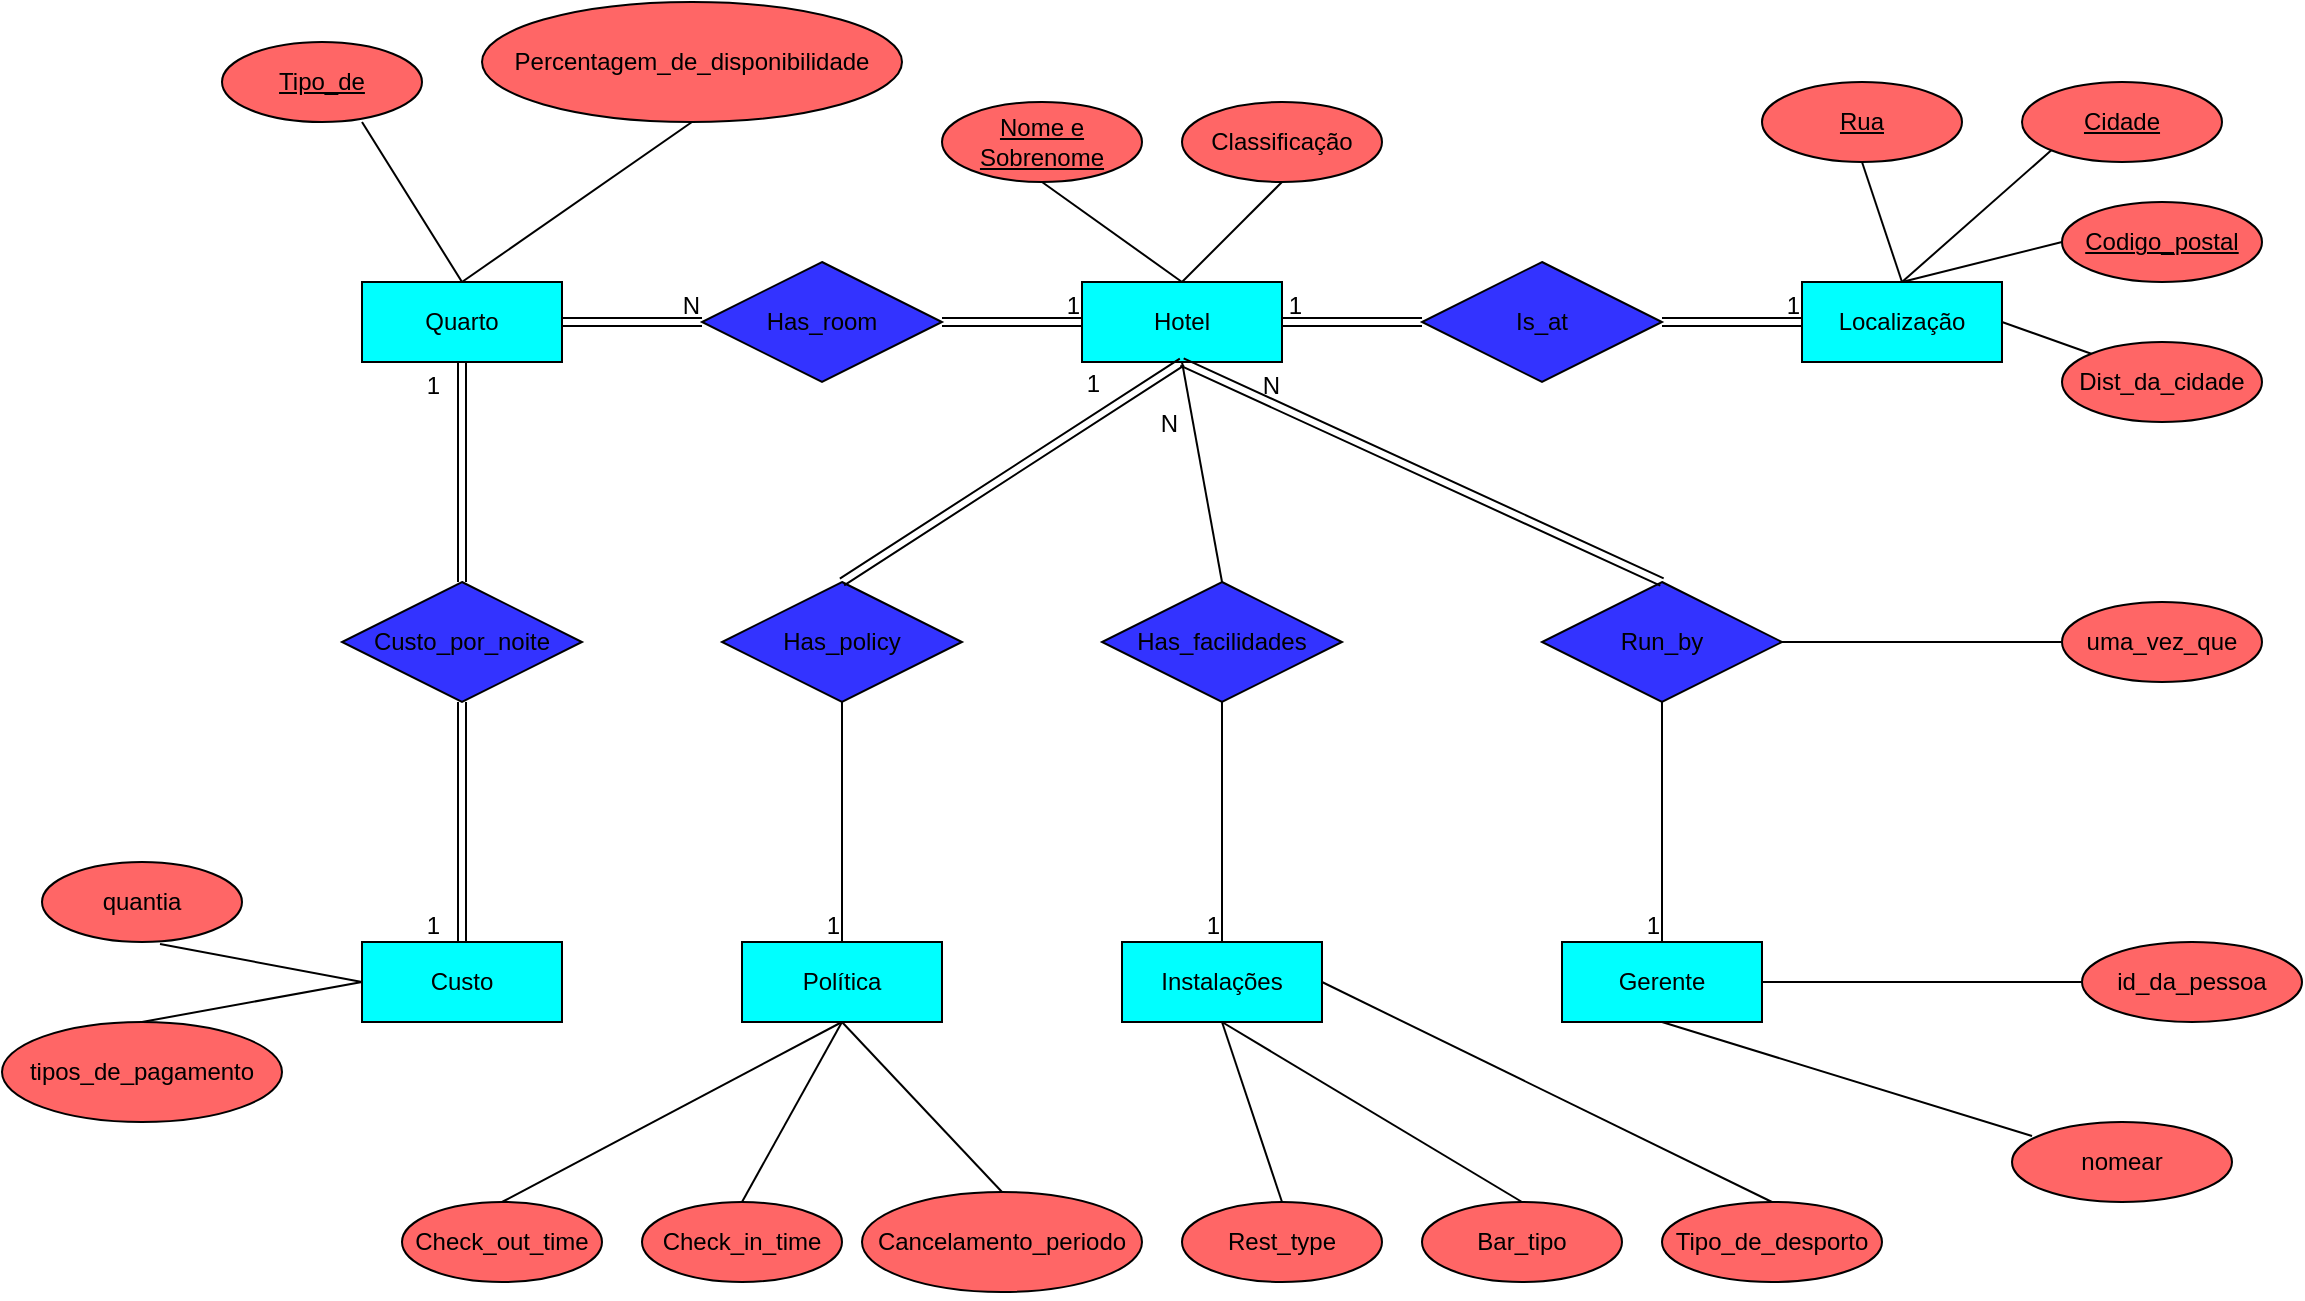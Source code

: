 <mxfile version="24.7.17">
  <diagram name="Página-1" id="vdATVObaxi2iRE5QDSZw">
    <mxGraphModel dx="2261" dy="1867" grid="1" gridSize="10" guides="1" tooltips="1" connect="1" arrows="1" fold="1" page="1" pageScale="1" pageWidth="827" pageHeight="1169" math="0" shadow="0">
      <root>
        <mxCell id="0" />
        <mxCell id="1" parent="0" />
        <mxCell id="KAWedj5G85UyYA7gfEau-2" value="Quarto" style="whiteSpace=wrap;html=1;align=center;fillColor=#00FFFF;" parent="1" vertex="1">
          <mxGeometry x="-620" y="-310" width="100" height="40" as="geometry" />
        </mxCell>
        <mxCell id="KAWedj5G85UyYA7gfEau-3" value="Custo" style="whiteSpace=wrap;html=1;align=center;fillColor=#00FFFF;" parent="1" vertex="1">
          <mxGeometry x="-620" y="20" width="100" height="40" as="geometry" />
        </mxCell>
        <mxCell id="KAWedj5G85UyYA7gfEau-4" value="Política" style="whiteSpace=wrap;html=1;align=center;fillColor=#00FFFF;" parent="1" vertex="1">
          <mxGeometry x="-430" y="20" width="100" height="40" as="geometry" />
        </mxCell>
        <mxCell id="KAWedj5G85UyYA7gfEau-5" value="Instalações" style="whiteSpace=wrap;html=1;align=center;fillColor=#00FFFF;" parent="1" vertex="1">
          <mxGeometry x="-240" y="20" width="100" height="40" as="geometry" />
        </mxCell>
        <mxCell id="KAWedj5G85UyYA7gfEau-6" value="Hotel" style="whiteSpace=wrap;html=1;align=center;fillColor=#00FFFF;" parent="1" vertex="1">
          <mxGeometry x="-260" y="-310" width="100" height="40" as="geometry" />
        </mxCell>
        <mxCell id="KAWedj5G85UyYA7gfEau-7" value="Gerente" style="whiteSpace=wrap;html=1;align=center;fillColor=#00FFFF;" parent="1" vertex="1">
          <mxGeometry x="-20" y="20" width="100" height="40" as="geometry" />
        </mxCell>
        <mxCell id="KAWedj5G85UyYA7gfEau-8" value="Localização" style="whiteSpace=wrap;html=1;align=center;fillColor=#00FFFF;" parent="1" vertex="1">
          <mxGeometry x="100" y="-310" width="100" height="40" as="geometry" />
        </mxCell>
        <mxCell id="KAWedj5G85UyYA7gfEau-9" value="Custo_por_noite&lt;span style=&quot;color: rgba(0, 0, 0, 0); font-family: monospace; font-size: 0px; text-align: start; text-wrap: nowrap;&quot;&gt;%3CmxGraphModel%3E%3Croot%3E%3CmxCell%20id%3D%220%22%2F%3E%3CmxCell%20id%3D%221%22%20parent%3D%220%22%2F%3E%3CmxCell%20id%3D%222%22%20value%3D%22Instala%C3%A7%C3%B5es%22%20style%3D%22whiteSpace%3Dwrap%3Bhtml%3D1%3Balign%3Dcenter%3B%22%20vertex%3D%221%22%20parent%3D%221%22%3E%3CmxGeometry%20x%3D%2220%22%20y%3D%22-220%22%20width%3D%22100%22%20height%3D%2240%22%20as%3D%22geometry%22%2F%3E%3C%2FmxCell%3E%3C%2Froot%3E%3C%2FmxGraphModel%3E&lt;/span&gt;" style="shape=rhombus;perimeter=rhombusPerimeter;whiteSpace=wrap;html=1;align=center;fillColor=#3333FF;" parent="1" vertex="1">
          <mxGeometry x="-630" y="-160" width="120" height="60" as="geometry" />
        </mxCell>
        <mxCell id="KAWedj5G85UyYA7gfEau-10" value="Has_room" style="shape=rhombus;perimeter=rhombusPerimeter;whiteSpace=wrap;html=1;align=center;fillColor=#3333FF;" parent="1" vertex="1">
          <mxGeometry x="-450" y="-320" width="120" height="60" as="geometry" />
        </mxCell>
        <mxCell id="KAWedj5G85UyYA7gfEau-11" value="Has_policy" style="shape=rhombus;perimeter=rhombusPerimeter;whiteSpace=wrap;html=1;align=center;fillColor=#3333FF;" parent="1" vertex="1">
          <mxGeometry x="-440" y="-160" width="120" height="60" as="geometry" />
        </mxCell>
        <mxCell id="KAWedj5G85UyYA7gfEau-12" value="Has_facilidades" style="shape=rhombus;perimeter=rhombusPerimeter;whiteSpace=wrap;html=1;align=center;fillColor=#3333FF;" parent="1" vertex="1">
          <mxGeometry x="-250" y="-160" width="120" height="60" as="geometry" />
        </mxCell>
        <mxCell id="KAWedj5G85UyYA7gfEau-13" value="Is_at" style="shape=rhombus;perimeter=rhombusPerimeter;whiteSpace=wrap;html=1;align=center;fillColor=#3333FF;" parent="1" vertex="1">
          <mxGeometry x="-90" y="-320" width="120" height="60" as="geometry" />
        </mxCell>
        <mxCell id="KAWedj5G85UyYA7gfEau-14" value="Run_by" style="shape=rhombus;perimeter=rhombusPerimeter;whiteSpace=wrap;html=1;align=center;fillColor=#3333FF;" parent="1" vertex="1">
          <mxGeometry x="-30" y="-160" width="120" height="60" as="geometry" />
        </mxCell>
        <mxCell id="KAWedj5G85UyYA7gfEau-15" value="quantia" style="ellipse;whiteSpace=wrap;html=1;align=center;fillColor=#FF6666;" parent="1" vertex="1">
          <mxGeometry x="-780" y="-20" width="100" height="40" as="geometry" />
        </mxCell>
        <mxCell id="KAWedj5G85UyYA7gfEau-16" value="tipos_de_pagamento" style="ellipse;whiteSpace=wrap;html=1;align=center;fillColor=#FF6666;" parent="1" vertex="1">
          <mxGeometry x="-800" y="60" width="140" height="50" as="geometry" />
        </mxCell>
        <mxCell id="KAWedj5G85UyYA7gfEau-17" value="Cancelamento_periodo" style="ellipse;whiteSpace=wrap;html=1;align=center;fillColor=#FF6666;" parent="1" vertex="1">
          <mxGeometry x="-370" y="145" width="140" height="50" as="geometry" />
        </mxCell>
        <mxCell id="KAWedj5G85UyYA7gfEau-18" value="Check_in_time" style="ellipse;whiteSpace=wrap;html=1;align=center;fillColor=#FF6666;" parent="1" vertex="1">
          <mxGeometry x="-480" y="150" width="100" height="40" as="geometry" />
        </mxCell>
        <mxCell id="KAWedj5G85UyYA7gfEau-19" value="Check_out_time" style="ellipse;whiteSpace=wrap;html=1;align=center;fillColor=#FF6666;" parent="1" vertex="1">
          <mxGeometry x="-600" y="150" width="100" height="40" as="geometry" />
        </mxCell>
        <mxCell id="KAWedj5G85UyYA7gfEau-21" value="Rest_type" style="ellipse;whiteSpace=wrap;html=1;align=center;fillColor=#FF6666;" parent="1" vertex="1">
          <mxGeometry x="-210" y="150" width="100" height="40" as="geometry" />
        </mxCell>
        <mxCell id="KAWedj5G85UyYA7gfEau-23" value="Bar_tipo" style="ellipse;whiteSpace=wrap;html=1;align=center;fillColor=#FF6666;" parent="1" vertex="1">
          <mxGeometry x="-90" y="150" width="100" height="40" as="geometry" />
        </mxCell>
        <mxCell id="KAWedj5G85UyYA7gfEau-24" value="Tipo_de_desporto" style="ellipse;whiteSpace=wrap;html=1;align=center;fillColor=#FF6666;" parent="1" vertex="1">
          <mxGeometry x="30" y="150" width="110" height="40" as="geometry" />
        </mxCell>
        <mxCell id="KAWedj5G85UyYA7gfEau-25" style="edgeStyle=orthogonalEdgeStyle;rounded=0;orthogonalLoop=1;jettySize=auto;html=1;exitX=0.5;exitY=1;exitDx=0;exitDy=0;" parent="1" source="KAWedj5G85UyYA7gfEau-24" target="KAWedj5G85UyYA7gfEau-24" edge="1">
          <mxGeometry relative="1" as="geometry" />
        </mxCell>
        <mxCell id="KAWedj5G85UyYA7gfEau-26" value="nomear" style="ellipse;whiteSpace=wrap;html=1;align=center;fillColor=#FF6666;" parent="1" vertex="1">
          <mxGeometry x="205" y="110" width="110" height="40" as="geometry" />
        </mxCell>
        <mxCell id="KAWedj5G85UyYA7gfEau-27" value="id_da_pessoa" style="ellipse;whiteSpace=wrap;html=1;align=center;fillColor=#FF6666;" parent="1" vertex="1">
          <mxGeometry x="240" y="20" width="110" height="40" as="geometry" />
        </mxCell>
        <mxCell id="KAWedj5G85UyYA7gfEau-28" value="uma_vez_que" style="ellipse;whiteSpace=wrap;html=1;align=center;fillColor=#FF6666;" parent="1" vertex="1">
          <mxGeometry x="230" y="-150" width="100" height="40" as="geometry" />
        </mxCell>
        <mxCell id="KAWedj5G85UyYA7gfEau-30" value="Rua" style="ellipse;whiteSpace=wrap;html=1;align=center;fontStyle=4;fillColor=#FF6666;" parent="1" vertex="1">
          <mxGeometry x="80" y="-410" width="100" height="40" as="geometry" />
        </mxCell>
        <mxCell id="KAWedj5G85UyYA7gfEau-31" value="Cidade" style="ellipse;whiteSpace=wrap;html=1;align=center;fontStyle=4;fillColor=#FF6666;" parent="1" vertex="1">
          <mxGeometry x="210" y="-410" width="100" height="40" as="geometry" />
        </mxCell>
        <mxCell id="KAWedj5G85UyYA7gfEau-32" value="Codigo_postal" style="ellipse;whiteSpace=wrap;html=1;align=center;fontStyle=4;fillColor=#FF6666;" parent="1" vertex="1">
          <mxGeometry x="230" y="-350" width="100" height="40" as="geometry" />
        </mxCell>
        <mxCell id="KAWedj5G85UyYA7gfEau-34" value="Dist_da_cidade" style="ellipse;whiteSpace=wrap;html=1;align=center;fillColor=#FF6666;" parent="1" vertex="1">
          <mxGeometry x="230" y="-280" width="100" height="40" as="geometry" />
        </mxCell>
        <mxCell id="KAWedj5G85UyYA7gfEau-36" value="Tipo_de" style="ellipse;whiteSpace=wrap;html=1;align=center;fontStyle=4;fillColor=#FF6666;" parent="1" vertex="1">
          <mxGeometry x="-690" y="-430" width="100" height="40" as="geometry" />
        </mxCell>
        <mxCell id="KAWedj5G85UyYA7gfEau-37" value="Percentagem_de_disponibilidade" style="ellipse;whiteSpace=wrap;html=1;align=center;fillColor=#FF6666;" parent="1" vertex="1">
          <mxGeometry x="-560" y="-450" width="210" height="60" as="geometry" />
        </mxCell>
        <mxCell id="KAWedj5G85UyYA7gfEau-39" value="" style="endArrow=none;html=1;rounded=0;exitX=0.7;exitY=1;exitDx=0;exitDy=0;exitPerimeter=0;entryX=0.5;entryY=0;entryDx=0;entryDy=0;" parent="1" source="KAWedj5G85UyYA7gfEau-36" target="KAWedj5G85UyYA7gfEau-2" edge="1">
          <mxGeometry relative="1" as="geometry">
            <mxPoint x="-550" y="-270" as="sourcePoint" />
            <mxPoint x="-390" y="-270" as="targetPoint" />
          </mxGeometry>
        </mxCell>
        <mxCell id="KAWedj5G85UyYA7gfEau-40" value="" style="endArrow=none;html=1;rounded=0;exitX=0.5;exitY=1;exitDx=0;exitDy=0;entryX=0.5;entryY=0;entryDx=0;entryDy=0;" parent="1" source="KAWedj5G85UyYA7gfEau-37" target="KAWedj5G85UyYA7gfEau-2" edge="1">
          <mxGeometry relative="1" as="geometry">
            <mxPoint x="-610" y="-380" as="sourcePoint" />
            <mxPoint x="-560" y="-300" as="targetPoint" />
          </mxGeometry>
        </mxCell>
        <mxCell id="KAWedj5G85UyYA7gfEau-41" value="Nome e Sobrenome" style="ellipse;whiteSpace=wrap;html=1;align=center;fontStyle=4;fillColor=#FF6666;" parent="1" vertex="1">
          <mxGeometry x="-330" y="-400" width="100" height="40" as="geometry" />
        </mxCell>
        <mxCell id="KAWedj5G85UyYA7gfEau-42" value="Classificação" style="ellipse;whiteSpace=wrap;html=1;align=center;fillColor=#FF6666;" parent="1" vertex="1">
          <mxGeometry x="-210" y="-400" width="100" height="40" as="geometry" />
        </mxCell>
        <mxCell id="KAWedj5G85UyYA7gfEau-43" value="" style="endArrow=none;html=1;rounded=0;exitX=0.5;exitY=1;exitDx=0;exitDy=0;entryX=0.5;entryY=0;entryDx=0;entryDy=0;" parent="1" source="KAWedj5G85UyYA7gfEau-41" target="KAWedj5G85UyYA7gfEau-6" edge="1">
          <mxGeometry relative="1" as="geometry">
            <mxPoint x="-230" y="-350" as="sourcePoint" />
            <mxPoint x="-345" y="-270" as="targetPoint" />
          </mxGeometry>
        </mxCell>
        <mxCell id="KAWedj5G85UyYA7gfEau-44" value="" style="endArrow=none;html=1;rounded=0;exitX=0.5;exitY=1;exitDx=0;exitDy=0;entryX=0.5;entryY=0;entryDx=0;entryDy=0;" parent="1" source="KAWedj5G85UyYA7gfEau-42" target="KAWedj5G85UyYA7gfEau-6" edge="1">
          <mxGeometry relative="1" as="geometry">
            <mxPoint x="-270" y="-350" as="sourcePoint" />
            <mxPoint x="-200" y="-300" as="targetPoint" />
          </mxGeometry>
        </mxCell>
        <mxCell id="KAWedj5G85UyYA7gfEau-45" value="" style="endArrow=none;html=1;rounded=0;exitX=0.5;exitY=1;exitDx=0;exitDy=0;entryX=0.5;entryY=0;entryDx=0;entryDy=0;" parent="1" source="KAWedj5G85UyYA7gfEau-30" target="KAWedj5G85UyYA7gfEau-8" edge="1">
          <mxGeometry relative="1" as="geometry">
            <mxPoint x="70" y="-270" as="sourcePoint" />
            <mxPoint x="230" y="-270" as="targetPoint" />
          </mxGeometry>
        </mxCell>
        <mxCell id="KAWedj5G85UyYA7gfEau-46" value="" style="endArrow=none;html=1;rounded=0;exitX=0;exitY=1;exitDx=0;exitDy=0;entryX=0.5;entryY=0;entryDx=0;entryDy=0;" parent="1" source="KAWedj5G85UyYA7gfEau-31" target="KAWedj5G85UyYA7gfEau-8" edge="1">
          <mxGeometry relative="1" as="geometry">
            <mxPoint x="70" y="-270" as="sourcePoint" />
            <mxPoint x="230" y="-270" as="targetPoint" />
          </mxGeometry>
        </mxCell>
        <mxCell id="KAWedj5G85UyYA7gfEau-49" value="" style="endArrow=none;html=1;rounded=0;entryX=0;entryY=0.5;entryDx=0;entryDy=0;exitX=0.5;exitY=0;exitDx=0;exitDy=0;" parent="1" source="KAWedj5G85UyYA7gfEau-8" target="KAWedj5G85UyYA7gfEau-32" edge="1">
          <mxGeometry relative="1" as="geometry">
            <mxPoint x="70" y="-270" as="sourcePoint" />
            <mxPoint x="230" y="-270" as="targetPoint" />
          </mxGeometry>
        </mxCell>
        <mxCell id="KAWedj5G85UyYA7gfEau-50" value="" style="endArrow=none;html=1;rounded=0;entryX=0;entryY=0;entryDx=0;entryDy=0;exitX=1;exitY=0.5;exitDx=0;exitDy=0;" parent="1" source="KAWedj5G85UyYA7gfEau-8" target="KAWedj5G85UyYA7gfEau-34" edge="1">
          <mxGeometry relative="1" as="geometry">
            <mxPoint x="70" y="-270" as="sourcePoint" />
            <mxPoint x="230" y="-270" as="targetPoint" />
          </mxGeometry>
        </mxCell>
        <mxCell id="KAWedj5G85UyYA7gfEau-52" value="" style="endArrow=none;html=1;rounded=0;exitX=1;exitY=0.5;exitDx=0;exitDy=0;entryX=0;entryY=0.5;entryDx=0;entryDy=0;" parent="1" source="KAWedj5G85UyYA7gfEau-14" target="KAWedj5G85UyYA7gfEau-28" edge="1">
          <mxGeometry relative="1" as="geometry">
            <mxPoint x="80" y="-130" as="sourcePoint" />
            <mxPoint x="240" y="-130" as="targetPoint" />
          </mxGeometry>
        </mxCell>
        <mxCell id="KAWedj5G85UyYA7gfEau-53" value="" style="endArrow=none;html=1;rounded=0;exitX=0.5;exitY=1;exitDx=0;exitDy=0;entryX=0.091;entryY=0.175;entryDx=0;entryDy=0;entryPerimeter=0;" parent="1" source="KAWedj5G85UyYA7gfEau-7" target="KAWedj5G85UyYA7gfEau-26" edge="1">
          <mxGeometry relative="1" as="geometry">
            <mxPoint x="70" y="30" as="sourcePoint" />
            <mxPoint x="230" y="30" as="targetPoint" />
          </mxGeometry>
        </mxCell>
        <mxCell id="KAWedj5G85UyYA7gfEau-54" value="" style="endArrow=none;html=1;rounded=0;exitX=1;exitY=0.5;exitDx=0;exitDy=0;entryX=0;entryY=0.5;entryDx=0;entryDy=0;" parent="1" source="KAWedj5G85UyYA7gfEau-7" target="KAWedj5G85UyYA7gfEau-27" edge="1">
          <mxGeometry relative="1" as="geometry">
            <mxPoint x="70" y="30" as="sourcePoint" />
            <mxPoint x="230" y="30" as="targetPoint" />
          </mxGeometry>
        </mxCell>
        <mxCell id="KAWedj5G85UyYA7gfEau-55" value="" style="endArrow=none;html=1;rounded=0;exitX=0.5;exitY=1;exitDx=0;exitDy=0;entryX=0.5;entryY=0;entryDx=0;entryDy=0;" parent="1" source="KAWedj5G85UyYA7gfEau-5" target="KAWedj5G85UyYA7gfEau-21" edge="1">
          <mxGeometry relative="1" as="geometry">
            <mxPoint x="-50" y="30" as="sourcePoint" />
            <mxPoint x="110" y="30" as="targetPoint" />
          </mxGeometry>
        </mxCell>
        <mxCell id="KAWedj5G85UyYA7gfEau-56" value="" style="endArrow=none;html=1;rounded=0;exitX=0.5;exitY=1;exitDx=0;exitDy=0;entryX=0.5;entryY=0;entryDx=0;entryDy=0;" parent="1" source="KAWedj5G85UyYA7gfEau-5" target="KAWedj5G85UyYA7gfEau-23" edge="1">
          <mxGeometry relative="1" as="geometry">
            <mxPoint x="-50" y="30" as="sourcePoint" />
            <mxPoint x="110" y="30" as="targetPoint" />
          </mxGeometry>
        </mxCell>
        <mxCell id="KAWedj5G85UyYA7gfEau-57" value="" style="endArrow=none;html=1;rounded=0;exitX=1;exitY=0.5;exitDx=0;exitDy=0;entryX=0.5;entryY=0;entryDx=0;entryDy=0;" parent="1" source="KAWedj5G85UyYA7gfEau-5" target="KAWedj5G85UyYA7gfEau-24" edge="1">
          <mxGeometry relative="1" as="geometry">
            <mxPoint x="-50" y="30" as="sourcePoint" />
            <mxPoint x="110" y="30" as="targetPoint" />
          </mxGeometry>
        </mxCell>
        <mxCell id="KAWedj5G85UyYA7gfEau-58" value="" style="endArrow=none;html=1;rounded=0;entryX=0.5;entryY=1;entryDx=0;entryDy=0;exitX=0.5;exitY=0;exitDx=0;exitDy=0;" parent="1" source="KAWedj5G85UyYA7gfEau-19" target="KAWedj5G85UyYA7gfEau-4" edge="1">
          <mxGeometry relative="1" as="geometry">
            <mxPoint x="-530" y="30" as="sourcePoint" />
            <mxPoint x="-370" y="30" as="targetPoint" />
          </mxGeometry>
        </mxCell>
        <mxCell id="KAWedj5G85UyYA7gfEau-59" value="" style="endArrow=none;html=1;rounded=0;entryX=0.5;entryY=1;entryDx=0;entryDy=0;exitX=0.5;exitY=0;exitDx=0;exitDy=0;" parent="1" source="KAWedj5G85UyYA7gfEau-17" target="KAWedj5G85UyYA7gfEau-4" edge="1">
          <mxGeometry relative="1" as="geometry">
            <mxPoint x="-530" y="30" as="sourcePoint" />
            <mxPoint x="-370" y="30" as="targetPoint" />
          </mxGeometry>
        </mxCell>
        <mxCell id="KAWedj5G85UyYA7gfEau-60" value="" style="endArrow=none;html=1;rounded=0;entryX=0.5;entryY=1;entryDx=0;entryDy=0;exitX=0.5;exitY=0;exitDx=0;exitDy=0;" parent="1" source="KAWedj5G85UyYA7gfEau-18" target="KAWedj5G85UyYA7gfEau-4" edge="1">
          <mxGeometry relative="1" as="geometry">
            <mxPoint x="-530" y="30" as="sourcePoint" />
            <mxPoint x="-370" y="30" as="targetPoint" />
          </mxGeometry>
        </mxCell>
        <mxCell id="KAWedj5G85UyYA7gfEau-61" value="" style="endArrow=none;html=1;rounded=0;entryX=0;entryY=0.5;entryDx=0;entryDy=0;exitX=0.5;exitY=0;exitDx=0;exitDy=0;" parent="1" source="KAWedj5G85UyYA7gfEau-16" target="KAWedj5G85UyYA7gfEau-3" edge="1">
          <mxGeometry relative="1" as="geometry">
            <mxPoint x="-810" y="30" as="sourcePoint" />
            <mxPoint x="-650" y="30" as="targetPoint" />
          </mxGeometry>
        </mxCell>
        <mxCell id="KAWedj5G85UyYA7gfEau-62" value="" style="endArrow=none;html=1;rounded=0;exitX=0.59;exitY=1.025;exitDx=0;exitDy=0;exitPerimeter=0;entryX=0;entryY=0.5;entryDx=0;entryDy=0;" parent="1" source="KAWedj5G85UyYA7gfEau-15" target="KAWedj5G85UyYA7gfEau-3" edge="1">
          <mxGeometry relative="1" as="geometry">
            <mxPoint x="-720" y="70" as="sourcePoint" />
            <mxPoint x="-620" y="40" as="targetPoint" />
          </mxGeometry>
        </mxCell>
        <mxCell id="KAWedj5G85UyYA7gfEau-72" value="" style="shape=link;html=1;rounded=0;exitX=1;exitY=0.5;exitDx=0;exitDy=0;entryX=0;entryY=0.5;entryDx=0;entryDy=0;" parent="1" source="KAWedj5G85UyYA7gfEau-13" target="KAWedj5G85UyYA7gfEau-8" edge="1">
          <mxGeometry relative="1" as="geometry">
            <mxPoint x="-100" y="-100" as="sourcePoint" />
            <mxPoint x="60" y="-100" as="targetPoint" />
          </mxGeometry>
        </mxCell>
        <mxCell id="KAWedj5G85UyYA7gfEau-73" value="1" style="resizable=0;html=1;whiteSpace=wrap;align=right;verticalAlign=bottom;" parent="KAWedj5G85UyYA7gfEau-72" connectable="0" vertex="1">
          <mxGeometry x="1" relative="1" as="geometry" />
        </mxCell>
        <mxCell id="KAWedj5G85UyYA7gfEau-74" value="" style="shape=link;html=1;rounded=0;exitX=0;exitY=0.5;exitDx=0;exitDy=0;entryX=1;entryY=0.5;entryDx=0;entryDy=0;" parent="1" source="KAWedj5G85UyYA7gfEau-13" target="KAWedj5G85UyYA7gfEau-6" edge="1">
          <mxGeometry relative="1" as="geometry">
            <mxPoint x="40" y="-280" as="sourcePoint" />
            <mxPoint x="110" y="-280" as="targetPoint" />
          </mxGeometry>
        </mxCell>
        <mxCell id="KAWedj5G85UyYA7gfEau-75" value="1" style="resizable=0;html=1;whiteSpace=wrap;align=right;verticalAlign=bottom;" parent="KAWedj5G85UyYA7gfEau-74" connectable="0" vertex="1">
          <mxGeometry x="1" relative="1" as="geometry">
            <mxPoint x="11" as="offset" />
          </mxGeometry>
        </mxCell>
        <mxCell id="KAWedj5G85UyYA7gfEau-81" value="" style="shape=link;html=1;rounded=0;exitX=1;exitY=0.5;exitDx=0;exitDy=0;entryX=0;entryY=0.5;entryDx=0;entryDy=0;" parent="1" source="KAWedj5G85UyYA7gfEau-10" target="KAWedj5G85UyYA7gfEau-6" edge="1">
          <mxGeometry relative="1" as="geometry">
            <mxPoint x="-100" y="-100" as="sourcePoint" />
            <mxPoint x="60" y="-100" as="targetPoint" />
          </mxGeometry>
        </mxCell>
        <mxCell id="KAWedj5G85UyYA7gfEau-82" value="1" style="resizable=0;html=1;whiteSpace=wrap;align=right;verticalAlign=bottom;" parent="KAWedj5G85UyYA7gfEau-81" connectable="0" vertex="1">
          <mxGeometry x="1" relative="1" as="geometry" />
        </mxCell>
        <mxCell id="KAWedj5G85UyYA7gfEau-83" value="" style="shape=link;html=1;rounded=0;exitX=1;exitY=0.5;exitDx=0;exitDy=0;entryX=0;entryY=0.5;entryDx=0;entryDy=0;" parent="1" source="KAWedj5G85UyYA7gfEau-2" target="KAWedj5G85UyYA7gfEau-10" edge="1">
          <mxGeometry relative="1" as="geometry">
            <mxPoint x="-320" y="-280" as="sourcePoint" />
            <mxPoint x="-250" y="-280" as="targetPoint" />
          </mxGeometry>
        </mxCell>
        <mxCell id="KAWedj5G85UyYA7gfEau-84" value="N" style="resizable=0;html=1;whiteSpace=wrap;align=right;verticalAlign=bottom;" parent="KAWedj5G85UyYA7gfEau-83" connectable="0" vertex="1">
          <mxGeometry x="1" relative="1" as="geometry" />
        </mxCell>
        <mxCell id="xzceW-_sj3T8-e8lNxGF-1" value="" style="shape=link;html=1;rounded=0;entryX=0.5;entryY=1;entryDx=0;entryDy=0;exitX=0.5;exitY=0;exitDx=0;exitDy=0;" edge="1" parent="1" source="KAWedj5G85UyYA7gfEau-9" target="KAWedj5G85UyYA7gfEau-2">
          <mxGeometry relative="1" as="geometry">
            <mxPoint x="-180" y="-160" as="sourcePoint" />
            <mxPoint x="-20" y="-160" as="targetPoint" />
          </mxGeometry>
        </mxCell>
        <mxCell id="xzceW-_sj3T8-e8lNxGF-2" value="1" style="resizable=0;html=1;whiteSpace=wrap;align=right;verticalAlign=bottom;" connectable="0" vertex="1" parent="xzceW-_sj3T8-e8lNxGF-1">
          <mxGeometry x="1" relative="1" as="geometry">
            <mxPoint x="-10" y="20" as="offset" />
          </mxGeometry>
        </mxCell>
        <mxCell id="xzceW-_sj3T8-e8lNxGF-3" value="" style="endArrow=none;html=1;rounded=0;exitX=0.5;exitY=1;exitDx=0;exitDy=0;entryX=0.5;entryY=0;entryDx=0;entryDy=0;" edge="1" parent="1" source="KAWedj5G85UyYA7gfEau-11" target="KAWedj5G85UyYA7gfEau-4">
          <mxGeometry relative="1" as="geometry">
            <mxPoint x="-180" y="-160" as="sourcePoint" />
            <mxPoint x="-20" y="-160" as="targetPoint" />
          </mxGeometry>
        </mxCell>
        <mxCell id="xzceW-_sj3T8-e8lNxGF-4" value="1" style="resizable=0;html=1;whiteSpace=wrap;align=right;verticalAlign=bottom;" connectable="0" vertex="1" parent="xzceW-_sj3T8-e8lNxGF-3">
          <mxGeometry x="1" relative="1" as="geometry" />
        </mxCell>
        <mxCell id="xzceW-_sj3T8-e8lNxGF-10" value="" style="shape=link;html=1;rounded=0;entryX=0.5;entryY=1;entryDx=0;entryDy=0;exitX=0.5;exitY=0;exitDx=0;exitDy=0;" edge="1" parent="1" source="KAWedj5G85UyYA7gfEau-14" target="KAWedj5G85UyYA7gfEau-6">
          <mxGeometry relative="1" as="geometry">
            <mxPoint x="-180" y="-160" as="sourcePoint" />
            <mxPoint x="-20" y="-160" as="targetPoint" />
          </mxGeometry>
        </mxCell>
        <mxCell id="xzceW-_sj3T8-e8lNxGF-11" value="N" style="resizable=0;html=1;whiteSpace=wrap;align=right;verticalAlign=bottom;" connectable="0" vertex="1" parent="xzceW-_sj3T8-e8lNxGF-10">
          <mxGeometry x="1" relative="1" as="geometry">
            <mxPoint x="50" y="20" as="offset" />
          </mxGeometry>
        </mxCell>
        <mxCell id="xzceW-_sj3T8-e8lNxGF-12" value="" style="endArrow=none;html=1;rounded=0;exitX=0.5;exitY=1;exitDx=0;exitDy=0;entryX=0.5;entryY=0;entryDx=0;entryDy=0;" edge="1" parent="1" source="KAWedj5G85UyYA7gfEau-12" target="KAWedj5G85UyYA7gfEau-5">
          <mxGeometry relative="1" as="geometry">
            <mxPoint x="-180" y="-160" as="sourcePoint" />
            <mxPoint x="-20" y="-160" as="targetPoint" />
          </mxGeometry>
        </mxCell>
        <mxCell id="xzceW-_sj3T8-e8lNxGF-13" value="1" style="resizable=0;html=1;whiteSpace=wrap;align=right;verticalAlign=bottom;" connectable="0" vertex="1" parent="xzceW-_sj3T8-e8lNxGF-12">
          <mxGeometry x="1" relative="1" as="geometry" />
        </mxCell>
        <mxCell id="xzceW-_sj3T8-e8lNxGF-14" value="" style="endArrow=none;html=1;rounded=0;exitX=0.5;exitY=1;exitDx=0;exitDy=0;entryX=0.5;entryY=0;entryDx=0;entryDy=0;" edge="1" parent="1" source="KAWedj5G85UyYA7gfEau-14" target="KAWedj5G85UyYA7gfEau-7">
          <mxGeometry relative="1" as="geometry">
            <mxPoint x="-180" y="-160" as="sourcePoint" />
            <mxPoint x="-20" y="-160" as="targetPoint" />
          </mxGeometry>
        </mxCell>
        <mxCell id="xzceW-_sj3T8-e8lNxGF-15" value="1" style="resizable=0;html=1;whiteSpace=wrap;align=right;verticalAlign=bottom;" connectable="0" vertex="1" parent="xzceW-_sj3T8-e8lNxGF-14">
          <mxGeometry x="1" relative="1" as="geometry" />
        </mxCell>
        <mxCell id="xzceW-_sj3T8-e8lNxGF-16" value="" style="shape=link;html=1;rounded=0;entryX=0.5;entryY=0;entryDx=0;entryDy=0;exitX=0.5;exitY=1;exitDx=0;exitDy=0;" edge="1" parent="1" source="KAWedj5G85UyYA7gfEau-9" target="KAWedj5G85UyYA7gfEau-3">
          <mxGeometry relative="1" as="geometry">
            <mxPoint x="-570" y="-100" as="sourcePoint" />
            <mxPoint x="-20" y="-160" as="targetPoint" />
          </mxGeometry>
        </mxCell>
        <mxCell id="xzceW-_sj3T8-e8lNxGF-17" value="1" style="resizable=0;html=1;whiteSpace=wrap;align=right;verticalAlign=bottom;" connectable="0" vertex="1" parent="xzceW-_sj3T8-e8lNxGF-16">
          <mxGeometry x="1" relative="1" as="geometry">
            <mxPoint x="-10" as="offset" />
          </mxGeometry>
        </mxCell>
        <mxCell id="xzceW-_sj3T8-e8lNxGF-18" value="" style="endArrow=none;html=1;rounded=0;entryX=0.5;entryY=1;entryDx=0;entryDy=0;exitX=0.5;exitY=0;exitDx=0;exitDy=0;" edge="1" parent="1" source="KAWedj5G85UyYA7gfEau-12" target="KAWedj5G85UyYA7gfEau-6">
          <mxGeometry relative="1" as="geometry">
            <mxPoint x="-180" y="-60" as="sourcePoint" />
            <mxPoint x="-20" y="-60" as="targetPoint" />
          </mxGeometry>
        </mxCell>
        <mxCell id="xzceW-_sj3T8-e8lNxGF-19" value="N" style="resizable=0;html=1;whiteSpace=wrap;align=right;verticalAlign=bottom;" connectable="0" vertex="1" parent="xzceW-_sj3T8-e8lNxGF-18">
          <mxGeometry x="1" relative="1" as="geometry">
            <mxPoint y="40" as="offset" />
          </mxGeometry>
        </mxCell>
        <mxCell id="xzceW-_sj3T8-e8lNxGF-20" value="" style="shape=link;html=1;rounded=0;entryX=0.5;entryY=1;entryDx=0;entryDy=0;exitX=0.5;exitY=0;exitDx=0;exitDy=0;" edge="1" parent="1" source="KAWedj5G85UyYA7gfEau-11" target="KAWedj5G85UyYA7gfEau-6">
          <mxGeometry relative="1" as="geometry">
            <mxPoint x="-180" y="-60" as="sourcePoint" />
            <mxPoint x="-20" y="-60" as="targetPoint" />
          </mxGeometry>
        </mxCell>
        <mxCell id="xzceW-_sj3T8-e8lNxGF-21" value="1" style="resizable=0;html=1;whiteSpace=wrap;align=right;verticalAlign=bottom;" connectable="0" vertex="1" parent="xzceW-_sj3T8-e8lNxGF-20">
          <mxGeometry x="1" relative="1" as="geometry">
            <mxPoint x="-40" y="20" as="offset" />
          </mxGeometry>
        </mxCell>
      </root>
    </mxGraphModel>
  </diagram>
</mxfile>
